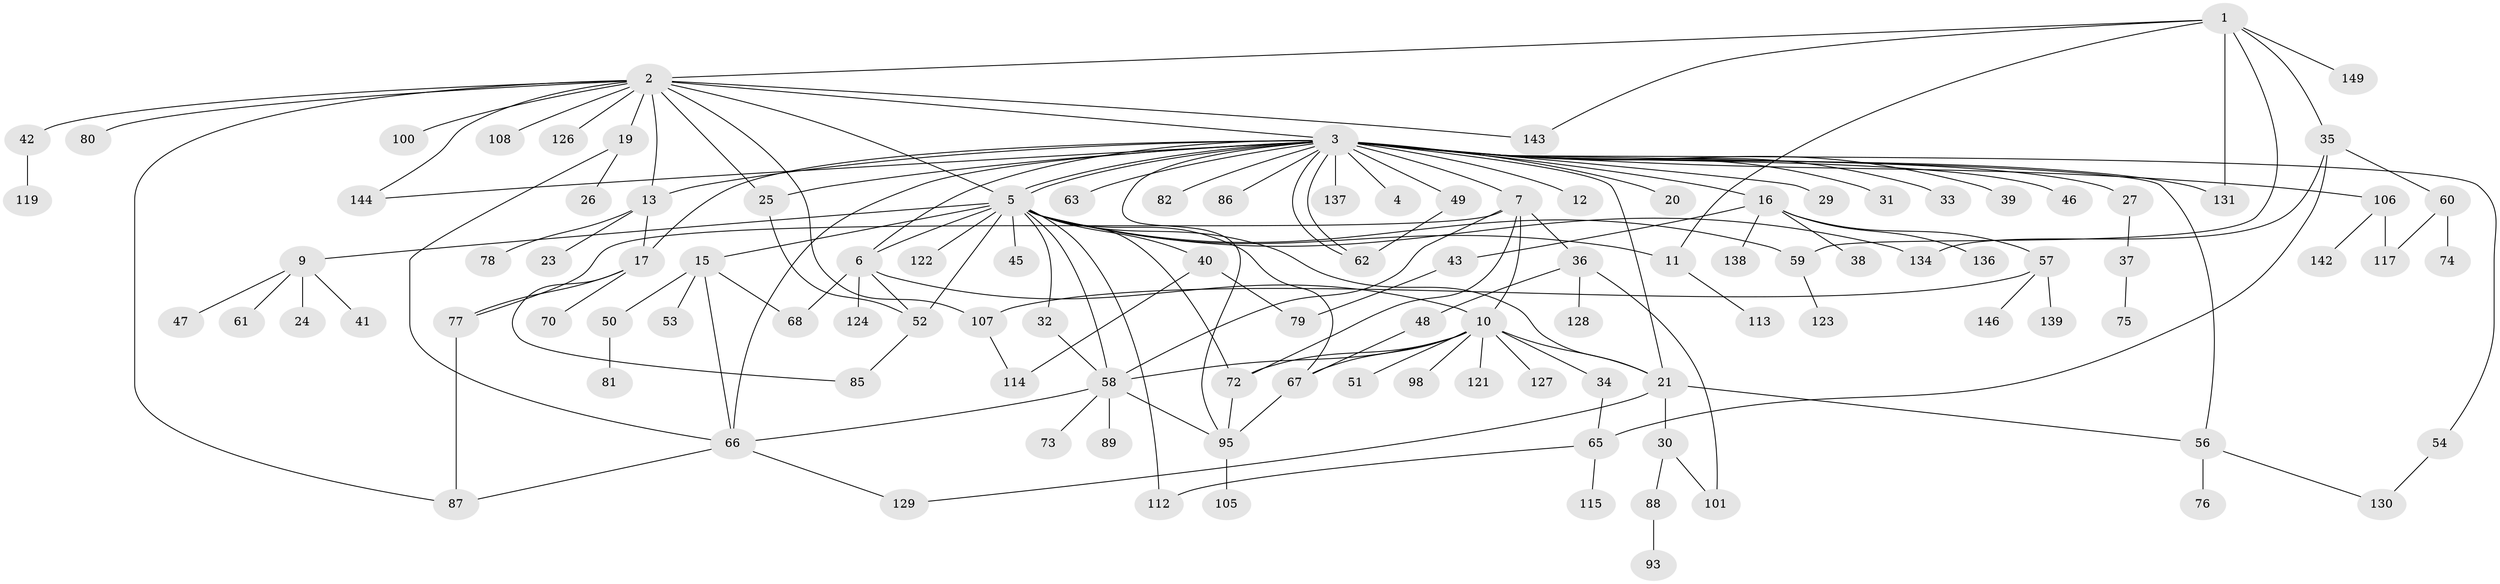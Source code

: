 // original degree distribution, {8: 0.006711409395973154, 12: 0.006711409395973154, 36: 0.006711409395973154, 1: 0.46308724832214765, 11: 0.013422818791946308, 6: 0.03355704697986577, 7: 0.020134228187919462, 4: 0.0738255033557047, 3: 0.12080536912751678, 13: 0.006711409395973154, 5: 0.026845637583892617, 2: 0.21476510067114093, 9: 0.006711409395973154}
// Generated by graph-tools (version 1.1) at 2025/11/02/27/25 16:11:15]
// undirected, 112 vertices, 158 edges
graph export_dot {
graph [start="1"]
  node [color=gray90,style=filled];
  1 [super="+102"];
  2 [super="+8"];
  3 [super="+55"];
  4;
  5 [super="+14"];
  6 [super="+110"];
  7;
  9 [super="+84"];
  10 [super="+18"];
  11 [super="+44"];
  12;
  13 [super="+64"];
  15;
  16 [super="+69"];
  17 [super="+141"];
  19 [super="+28"];
  20;
  21 [super="+22"];
  23;
  24;
  25 [super="+145"];
  26;
  27 [super="+147"];
  29 [super="+125"];
  30;
  31 [super="+111"];
  32;
  33;
  34;
  35 [super="+94"];
  36 [super="+118"];
  37;
  38;
  39;
  40 [super="+135"];
  41 [super="+99"];
  42;
  43;
  45 [super="+90"];
  46;
  47;
  48 [super="+92"];
  49;
  50;
  51;
  52;
  53;
  54;
  56 [super="+71"];
  57 [super="+132"];
  58 [super="+140"];
  59;
  60 [super="+148"];
  61;
  62 [super="+83"];
  63;
  65 [super="+116"];
  66 [super="+120"];
  67;
  68;
  70;
  72 [super="+91"];
  73;
  74;
  75;
  76;
  77 [super="+109"];
  78;
  79 [super="+103"];
  80;
  81 [super="+96"];
  82;
  85;
  86;
  87 [super="+104"];
  88 [super="+97"];
  89;
  93;
  95 [super="+133"];
  98;
  100;
  101;
  105;
  106;
  107;
  108;
  112;
  113;
  114;
  115;
  117;
  119;
  121;
  122;
  123;
  124;
  126;
  127;
  128;
  129;
  130;
  131;
  134;
  136;
  137;
  138;
  139;
  142;
  143;
  144;
  146;
  149;
  1 -- 2;
  1 -- 35;
  1 -- 59;
  1 -- 131;
  1 -- 143;
  1 -- 149;
  1 -- 11;
  2 -- 3 [weight=2];
  2 -- 5;
  2 -- 13;
  2 -- 42;
  2 -- 100;
  2 -- 107;
  2 -- 108;
  2 -- 126;
  2 -- 143;
  2 -- 144;
  2 -- 80;
  2 -- 19;
  2 -- 87;
  2 -- 25;
  3 -- 4;
  3 -- 5;
  3 -- 5;
  3 -- 6;
  3 -- 7;
  3 -- 12;
  3 -- 13;
  3 -- 16;
  3 -- 17;
  3 -- 20;
  3 -- 25;
  3 -- 27;
  3 -- 29;
  3 -- 31;
  3 -- 33;
  3 -- 39;
  3 -- 46;
  3 -- 49;
  3 -- 54;
  3 -- 56;
  3 -- 62 [weight=2];
  3 -- 62;
  3 -- 63;
  3 -- 66;
  3 -- 82;
  3 -- 86;
  3 -- 95;
  3 -- 106;
  3 -- 131;
  3 -- 137;
  3 -- 144;
  3 -- 21;
  5 -- 9;
  5 -- 11;
  5 -- 15;
  5 -- 40;
  5 -- 67;
  5 -- 32;
  5 -- 58;
  5 -- 134;
  5 -- 59;
  5 -- 45;
  5 -- 112;
  5 -- 52;
  5 -- 21 [weight=2];
  5 -- 122;
  5 -- 72;
  5 -- 6;
  6 -- 10 [weight=2];
  6 -- 52;
  6 -- 68;
  6 -- 124;
  7 -- 36;
  7 -- 58;
  7 -- 72;
  7 -- 77;
  7 -- 10;
  9 -- 24;
  9 -- 41;
  9 -- 47;
  9 -- 61;
  10 -- 98;
  10 -- 34;
  10 -- 67;
  10 -- 72;
  10 -- 51;
  10 -- 121;
  10 -- 58;
  10 -- 127;
  10 -- 21;
  11 -- 113;
  13 -- 17;
  13 -- 23;
  13 -- 78;
  15 -- 50;
  15 -- 53;
  15 -- 66;
  15 -- 68;
  16 -- 38;
  16 -- 43;
  16 -- 57;
  16 -- 136;
  16 -- 138;
  17 -- 70;
  17 -- 77;
  17 -- 85;
  19 -- 26;
  19 -- 66;
  21 -- 129;
  21 -- 56;
  21 -- 30;
  25 -- 52;
  27 -- 37;
  30 -- 88;
  30 -- 101;
  32 -- 58;
  34 -- 65;
  35 -- 60;
  35 -- 65;
  35 -- 134;
  36 -- 48;
  36 -- 101;
  36 -- 128;
  37 -- 75;
  40 -- 79;
  40 -- 114;
  42 -- 119;
  43 -- 79;
  48 -- 67;
  49 -- 62;
  50 -- 81;
  52 -- 85;
  54 -- 130;
  56 -- 76;
  56 -- 130;
  57 -- 107;
  57 -- 146;
  57 -- 139;
  58 -- 73;
  58 -- 89;
  58 -- 95;
  58 -- 66;
  59 -- 123;
  60 -- 74;
  60 -- 117;
  65 -- 112;
  65 -- 115;
  66 -- 87;
  66 -- 129;
  67 -- 95;
  72 -- 95;
  77 -- 87;
  88 -- 93;
  95 -- 105;
  106 -- 117;
  106 -- 142;
  107 -- 114;
}
